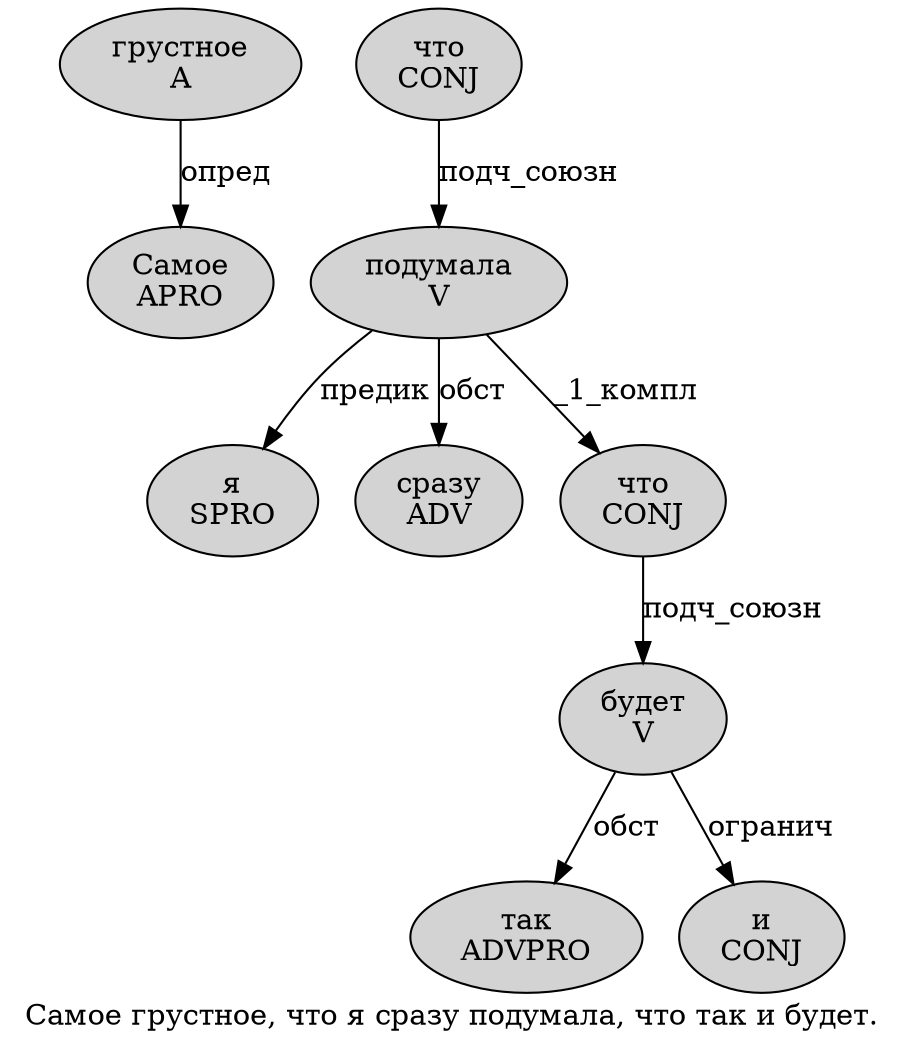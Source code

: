 digraph SENTENCE_112 {
	graph [label="Самое грустное, что я сразу подумала, что так и будет."]
	node [style=filled]
		0 [label="Самое
APRO" color="" fillcolor=lightgray penwidth=1 shape=ellipse]
		1 [label="грустное
A" color="" fillcolor=lightgray penwidth=1 shape=ellipse]
		3 [label="что
CONJ" color="" fillcolor=lightgray penwidth=1 shape=ellipse]
		4 [label="я
SPRO" color="" fillcolor=lightgray penwidth=1 shape=ellipse]
		5 [label="сразу
ADV" color="" fillcolor=lightgray penwidth=1 shape=ellipse]
		6 [label="подумала
V" color="" fillcolor=lightgray penwidth=1 shape=ellipse]
		8 [label="что
CONJ" color="" fillcolor=lightgray penwidth=1 shape=ellipse]
		9 [label="так
ADVPRO" color="" fillcolor=lightgray penwidth=1 shape=ellipse]
		10 [label="и
CONJ" color="" fillcolor=lightgray penwidth=1 shape=ellipse]
		11 [label="будет
V" color="" fillcolor=lightgray penwidth=1 shape=ellipse]
			6 -> 4 [label="предик"]
			6 -> 5 [label="обст"]
			6 -> 8 [label="_1_компл"]
			1 -> 0 [label="опред"]
			3 -> 6 [label="подч_союзн"]
			11 -> 9 [label="обст"]
			11 -> 10 [label="огранич"]
			8 -> 11 [label="подч_союзн"]
}